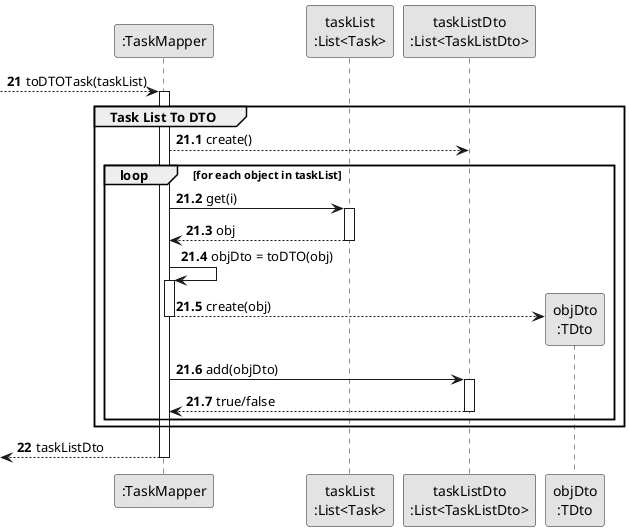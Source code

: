 @startuml
'https://plantuml.com/sequence-diagram
skinparam monochrome true
skinparam packageStyle rectangle
skinparam shadowing false

participant ":TaskMapper" as TMP
participant "taskList\n:List<Task>" as TLIST
participant "taskListDto\n:List<TaskListDto>" as TLDTO
participant "objDto\n:TDto" as DTOT

autonumber 21

--> TMP : toDTOTask(taskList)

autonumber 21.1

activate TMP

group Task List To DTO

        TMP --> TLDTO : create()

    loop for each object in taskList

        TMP -> TLIST : get(i)
    activate TLIST

        TLIST --> TMP : obj
    deactivate TLIST

        TMP -> TMP : objDto = toDTO(obj)
    activate TMP

        TMP --> DTOT** : create(obj)
    deactivate TMP

        TMP -> TLDTO : add(objDto)
    activate TLDTO

        TLDTO --> TMP : true/false
    deactivate TLDTO

    end

end

autonumber 22

<-- TMP : taskListDto

deactivate TMP
@enduml
